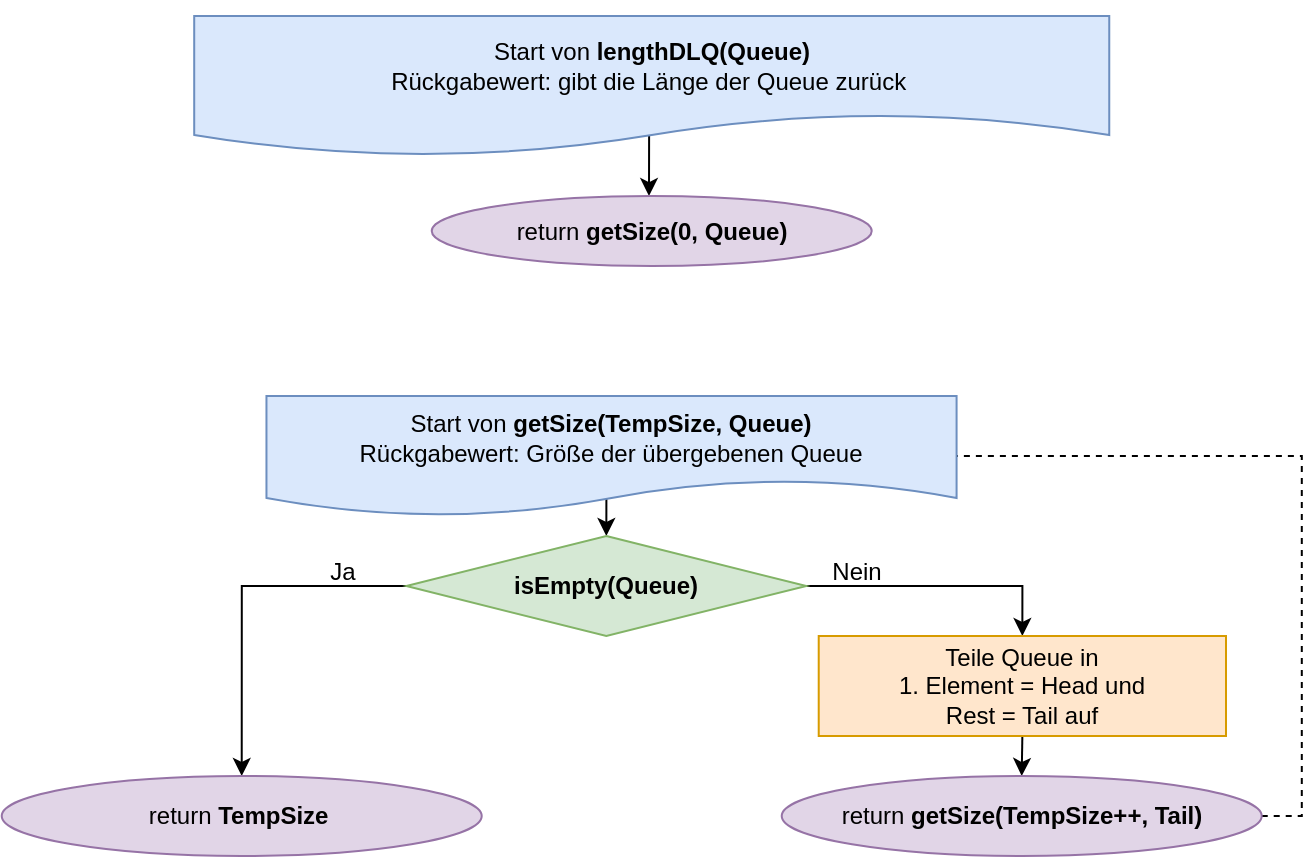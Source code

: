 <mxfile version="15.8.7" type="device"><diagram id="C5RBs43oDa-KdzZeNtuy" name="Page-1"><mxGraphModel dx="928" dy="688" grid="1" gridSize="10" guides="1" tooltips="1" connect="1" arrows="1" fold="1" page="1" pageScale="1" pageWidth="827" pageHeight="1169" math="0" shadow="0"><root><mxCell id="WIyWlLk6GJQsqaUBKTNV-0"/><mxCell id="WIyWlLk6GJQsqaUBKTNV-1" parent="WIyWlLk6GJQsqaUBKTNV-0"/><mxCell id="1SgMu8Af7HUufMrVUEjo-1" style="edgeStyle=orthogonalEdgeStyle;rounded=0;orthogonalLoop=1;jettySize=auto;html=1;exitX=0.5;exitY=0;exitDx=0;exitDy=0;" parent="WIyWlLk6GJQsqaUBKTNV-1" source="RlddpHbAyGk5wuKwECdA-0" edge="1"><mxGeometry relative="1" as="geometry"><Array as="points"><mxPoint x="342.65" y="50"/><mxPoint x="342.65" y="50"/></Array><mxPoint x="342.5" y="130.007" as="targetPoint"/></mxGeometry></mxCell><mxCell id="RlddpHbAyGk5wuKwECdA-0" value="Start von &lt;b&gt;lengthDLQ(Queue)&lt;/b&gt;&lt;br&gt;Rückgabewert: gibt die Länge der Queue zurück&amp;nbsp;" style="shape=document;whiteSpace=wrap;html=1;boundedLbl=1;fillColor=#dae8fc;strokeColor=#6c8ebf;" parent="WIyWlLk6GJQsqaUBKTNV-1" vertex="1"><mxGeometry x="115.1" y="40" width="457.53" height="70" as="geometry"/></mxCell><mxCell id="qVk5Lb48RRkbQ2lrYv4r-29" value="return &lt;b&gt;getSize(0, Queue)&lt;/b&gt;" style="ellipse;whiteSpace=wrap;html=1;rounded=0;fillColor=#e1d5e7;strokeColor=#9673a6;" parent="WIyWlLk6GJQsqaUBKTNV-1" vertex="1"><mxGeometry x="233.86" y="130" width="220" height="35" as="geometry"/></mxCell><mxCell id="E-m60Tkrw40bLY8yU0nD-0" style="edgeStyle=orthogonalEdgeStyle;rounded=0;orthogonalLoop=1;jettySize=auto;html=1;exitX=0.5;exitY=1;exitDx=0;exitDy=0;entryX=0.5;entryY=0;entryDx=0;entryDy=0;" parent="WIyWlLk6GJQsqaUBKTNV-1" target="E-m60Tkrw40bLY8yU0nD-3" edge="1"><mxGeometry relative="1" as="geometry"><mxPoint x="319.67" y="280" as="sourcePoint"/></mxGeometry></mxCell><mxCell id="E-m60Tkrw40bLY8yU0nD-1" style="edgeStyle=orthogonalEdgeStyle;rounded=0;orthogonalLoop=1;jettySize=auto;html=1;exitX=1;exitY=0.5;exitDx=0;exitDy=0;entryX=0.5;entryY=0;entryDx=0;entryDy=0;" parent="WIyWlLk6GJQsqaUBKTNV-1" source="E-m60Tkrw40bLY8yU0nD-3" target="E-m60Tkrw40bLY8yU0nD-6" edge="1"><mxGeometry relative="1" as="geometry"/></mxCell><mxCell id="E-m60Tkrw40bLY8yU0nD-2" style="edgeStyle=orthogonalEdgeStyle;rounded=0;orthogonalLoop=1;jettySize=auto;html=1;exitX=0;exitY=0.5;exitDx=0;exitDy=0;entryX=0.5;entryY=0;entryDx=0;entryDy=0;" parent="WIyWlLk6GJQsqaUBKTNV-1" source="E-m60Tkrw40bLY8yU0nD-3" target="E-m60Tkrw40bLY8yU0nD-4" edge="1"><mxGeometry relative="1" as="geometry"><mxPoint x="138.86" y="360" as="targetPoint"/></mxGeometry></mxCell><mxCell id="E-m60Tkrw40bLY8yU0nD-3" value="isEmpty(Queue)" style="rhombus;whiteSpace=wrap;html=1;rounded=0;fillColor=#d5e8d4;strokeColor=#82b366;fontStyle=1" parent="WIyWlLk6GJQsqaUBKTNV-1" vertex="1"><mxGeometry x="221.17" y="300" width="200" height="50" as="geometry"/></mxCell><mxCell id="E-m60Tkrw40bLY8yU0nD-4" value="return &lt;b&gt;TempSize&amp;nbsp;&lt;/b&gt;" style="ellipse;whiteSpace=wrap;html=1;rounded=0;fillColor=#e1d5e7;strokeColor=#9673a6;" parent="WIyWlLk6GJQsqaUBKTNV-1" vertex="1"><mxGeometry x="18.86" y="420" width="240" height="40" as="geometry"/></mxCell><mxCell id="E-m60Tkrw40bLY8yU0nD-5" style="edgeStyle=orthogonalEdgeStyle;rounded=0;orthogonalLoop=1;jettySize=auto;html=1;exitX=0.5;exitY=1;exitDx=0;exitDy=0;entryX=0.5;entryY=0;entryDx=0;entryDy=0;" parent="WIyWlLk6GJQsqaUBKTNV-1" source="E-m60Tkrw40bLY8yU0nD-6" target="E-m60Tkrw40bLY8yU0nD-8" edge="1"><mxGeometry relative="1" as="geometry"/></mxCell><mxCell id="E-m60Tkrw40bLY8yU0nD-6" value="Teile Queue in&lt;br&gt;1. Element = Head und&lt;br&gt;Rest = Tail auf" style="rounded=0;whiteSpace=wrap;html=1;fillColor=#ffe6cc;strokeColor=#d79b00;" parent="WIyWlLk6GJQsqaUBKTNV-1" vertex="1"><mxGeometry x="427.36" y="350" width="203.64" height="50" as="geometry"/></mxCell><mxCell id="E-m60Tkrw40bLY8yU0nD-7" style="edgeStyle=orthogonalEdgeStyle;rounded=0;orthogonalLoop=1;jettySize=auto;html=1;exitX=1;exitY=0.5;exitDx=0;exitDy=0;entryX=1;entryY=0.5;entryDx=0;entryDy=0;dashed=1;endArrow=none;endFill=0;" parent="WIyWlLk6GJQsqaUBKTNV-1" source="E-m60Tkrw40bLY8yU0nD-8" target="E-m60Tkrw40bLY8yU0nD-11" edge="1"><mxGeometry relative="1" as="geometry"/></mxCell><mxCell id="E-m60Tkrw40bLY8yU0nD-8" value="return &lt;b&gt;getSize(TempSize++, Tail)&lt;/b&gt;" style="ellipse;whiteSpace=wrap;html=1;rounded=0;fillColor=#e1d5e7;strokeColor=#9673a6;" parent="WIyWlLk6GJQsqaUBKTNV-1" vertex="1"><mxGeometry x="408.86" y="420" width="240" height="40" as="geometry"/></mxCell><mxCell id="E-m60Tkrw40bLY8yU0nD-9" value="Nein" style="text;html=1;align=center;verticalAlign=middle;resizable=0;points=[];autosize=1;strokeColor=none;fillColor=none;" parent="WIyWlLk6GJQsqaUBKTNV-1" vertex="1"><mxGeometry x="426.23" y="308" width="40" height="20" as="geometry"/></mxCell><mxCell id="E-m60Tkrw40bLY8yU0nD-10" value="Ja" style="text;html=1;align=center;verticalAlign=middle;resizable=0;points=[];autosize=1;strokeColor=none;fillColor=none;" parent="WIyWlLk6GJQsqaUBKTNV-1" vertex="1"><mxGeometry x="173.98" y="308" width="30" height="20" as="geometry"/></mxCell><mxCell id="E-m60Tkrw40bLY8yU0nD-11" value="Start von &lt;b&gt;getSize(TempSize, Queue)&lt;/b&gt;&lt;br&gt;Rückgabewert: Größe der übergebenen Queue" style="shape=document;whiteSpace=wrap;html=1;boundedLbl=1;fillColor=#dae8fc;strokeColor=#6c8ebf;" parent="WIyWlLk6GJQsqaUBKTNV-1" vertex="1"><mxGeometry x="151.23" y="230" width="345.06" height="60" as="geometry"/></mxCell></root></mxGraphModel></diagram></mxfile>
